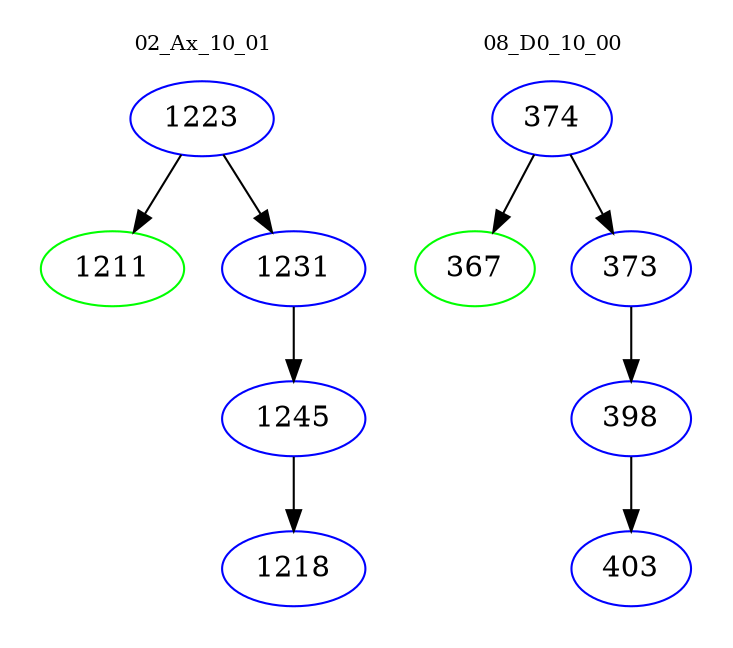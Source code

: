 digraph{
subgraph cluster_0 {
color = white
label = "02_Ax_10_01";
fontsize=10;
T0_1223 [label="1223", color="blue"]
T0_1223 -> T0_1211 [color="black"]
T0_1211 [label="1211", color="green"]
T0_1223 -> T0_1231 [color="black"]
T0_1231 [label="1231", color="blue"]
T0_1231 -> T0_1245 [color="black"]
T0_1245 [label="1245", color="blue"]
T0_1245 -> T0_1218 [color="black"]
T0_1218 [label="1218", color="blue"]
}
subgraph cluster_1 {
color = white
label = "08_D0_10_00";
fontsize=10;
T1_374 [label="374", color="blue"]
T1_374 -> T1_367 [color="black"]
T1_367 [label="367", color="green"]
T1_374 -> T1_373 [color="black"]
T1_373 [label="373", color="blue"]
T1_373 -> T1_398 [color="black"]
T1_398 [label="398", color="blue"]
T1_398 -> T1_403 [color="black"]
T1_403 [label="403", color="blue"]
}
}
